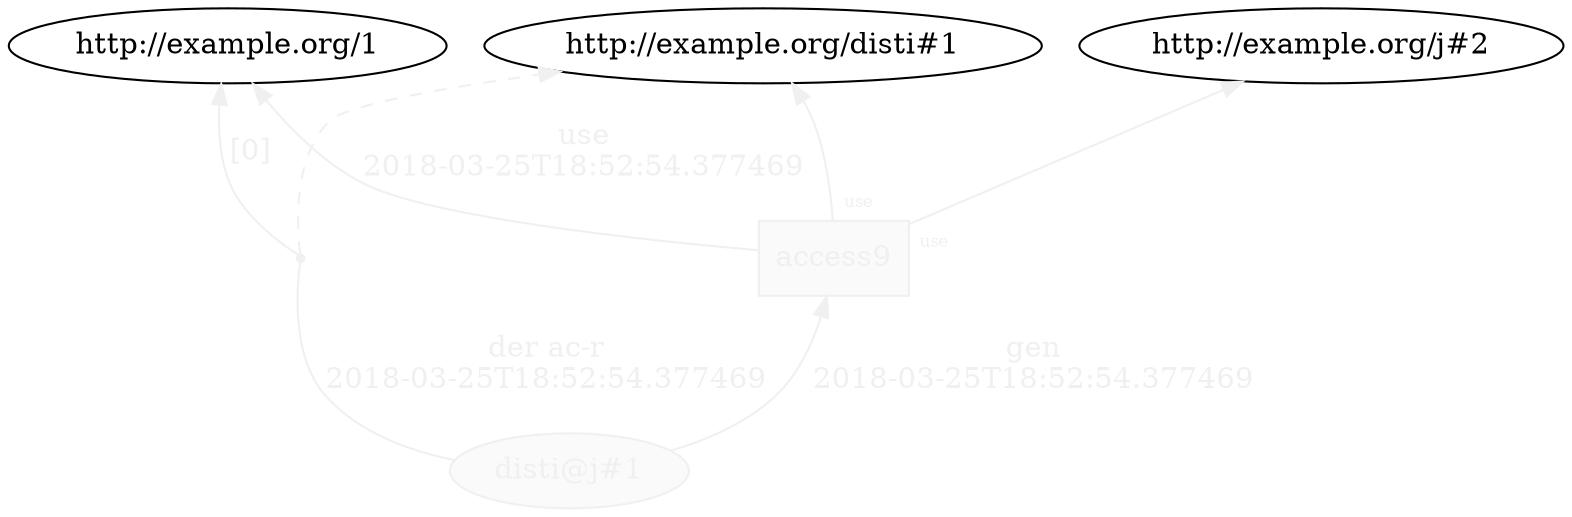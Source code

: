 digraph "PROV" { size="16,12"; rankdir="BT";
"http://example.org/disti@j#1" [fillcolor="#FAFAFA",color="#F0F0F0",style="filled",fontcolor="#F0F0F0",label="disti@j#1",URL="http://example.org/disti@j#1"]
"http://example.org/access9" [fillcolor="#FAFAFA",color="#F0F0F0",shape="polygon",sides="4",style="filled",fontcolor="#F0F0F0",label="access9",URL="http://example.org/access9"]
"bn0" [shape="point",label="",fontcolor="#F0F0F0",color="#F0F0F0"]
"http://example.org/disti@j#1" -> "bn0" [fontsize="14",distance="1.5",angle="60.0",rotation="20",label="der ac-r
2018-03-25T18:52:54.377469",arrowhead="none",fontcolor="#F0F0F0",color="#F0F0F0"]
"bn0" -> "http://example.org/disti#1" [style="dashed",fontcolor="#F0F0F0",color="#F0F0F0"]
"bn0" -> "http://example.org/1" [fontsize="14",distance="1.5",angle="60.0",rotation="20",label="[0]",fontcolor="#F0F0F0",color="#F0F0F0"]
"http://example.org/access9" -> "http://example.org/disti#1" [labelfontsize="8",labeldistance="1.5",labelangle="60.0",rotation="20",taillabel="use",fontcolor="#F0F0F0",color="#F0F0F0"]
"http://example.org/access9" -> "http://example.org/j#2" [labelfontsize="8",labeldistance="1.5",labelangle="60.0",rotation="20",taillabel="use",fontcolor="#F0F0F0",color="#F0F0F0"]
"http://example.org/access9" -> "http://example.org/1" [fontsize="14",distance="1.5",angle="60.0",rotation="20",label="use
2018-03-25T18:52:54.377469",fontcolor="#F0F0F0",color="#F0F0F0"]
"http://example.org/disti@j#1" -> "http://example.org/access9" [fontsize="14",distance="1.5",angle="60.0",rotation="20",label="gen
2018-03-25T18:52:54.377469",fontcolor="#F0F0F0",color="#F0F0F0"]
}
